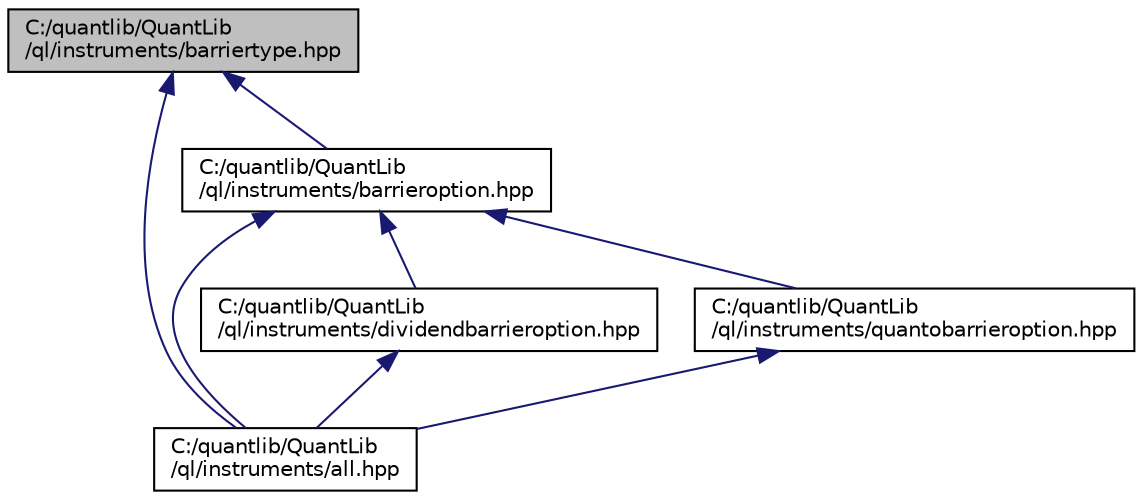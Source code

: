 digraph "C:/quantlib/QuantLib/ql/instruments/barriertype.hpp"
{
  edge [fontname="Helvetica",fontsize="10",labelfontname="Helvetica",labelfontsize="10"];
  node [fontname="Helvetica",fontsize="10",shape=record];
  Node1 [label="C:/quantlib/QuantLib\l/ql/instruments/barriertype.hpp",height=0.2,width=0.4,color="black", fillcolor="grey75", style="filled", fontcolor="black"];
  Node1 -> Node2 [dir="back",color="midnightblue",fontsize="10",style="solid"];
  Node2 [label="C:/quantlib/QuantLib\l/ql/instruments/all.hpp",height=0.2,width=0.4,color="black", fillcolor="white", style="filled",URL="$all_8hpp_source.html"];
  Node1 -> Node3 [dir="back",color="midnightblue",fontsize="10",style="solid"];
  Node3 [label="C:/quantlib/QuantLib\l/ql/instruments/barrieroption.hpp",height=0.2,width=0.4,color="black", fillcolor="white", style="filled",URL="$barrieroption_8hpp.html",tooltip="Barrier option on a single asset. "];
  Node3 -> Node2 [dir="back",color="midnightblue",fontsize="10",style="solid"];
  Node3 -> Node4 [dir="back",color="midnightblue",fontsize="10",style="solid"];
  Node4 [label="C:/quantlib/QuantLib\l/ql/instruments/dividendbarrieroption.hpp",height=0.2,width=0.4,color="black", fillcolor="white", style="filled",URL="$dividendbarrieroption_8hpp.html",tooltip="Barrier option on a single asset with discrete dividends. "];
  Node4 -> Node2 [dir="back",color="midnightblue",fontsize="10",style="solid"];
  Node3 -> Node5 [dir="back",color="midnightblue",fontsize="10",style="solid"];
  Node5 [label="C:/quantlib/QuantLib\l/ql/instruments/quantobarrieroption.hpp",height=0.2,width=0.4,color="black", fillcolor="white", style="filled",URL="$quantobarrieroption_8hpp.html",tooltip="Quanto version of a barrier option. "];
  Node5 -> Node2 [dir="back",color="midnightblue",fontsize="10",style="solid"];
}
